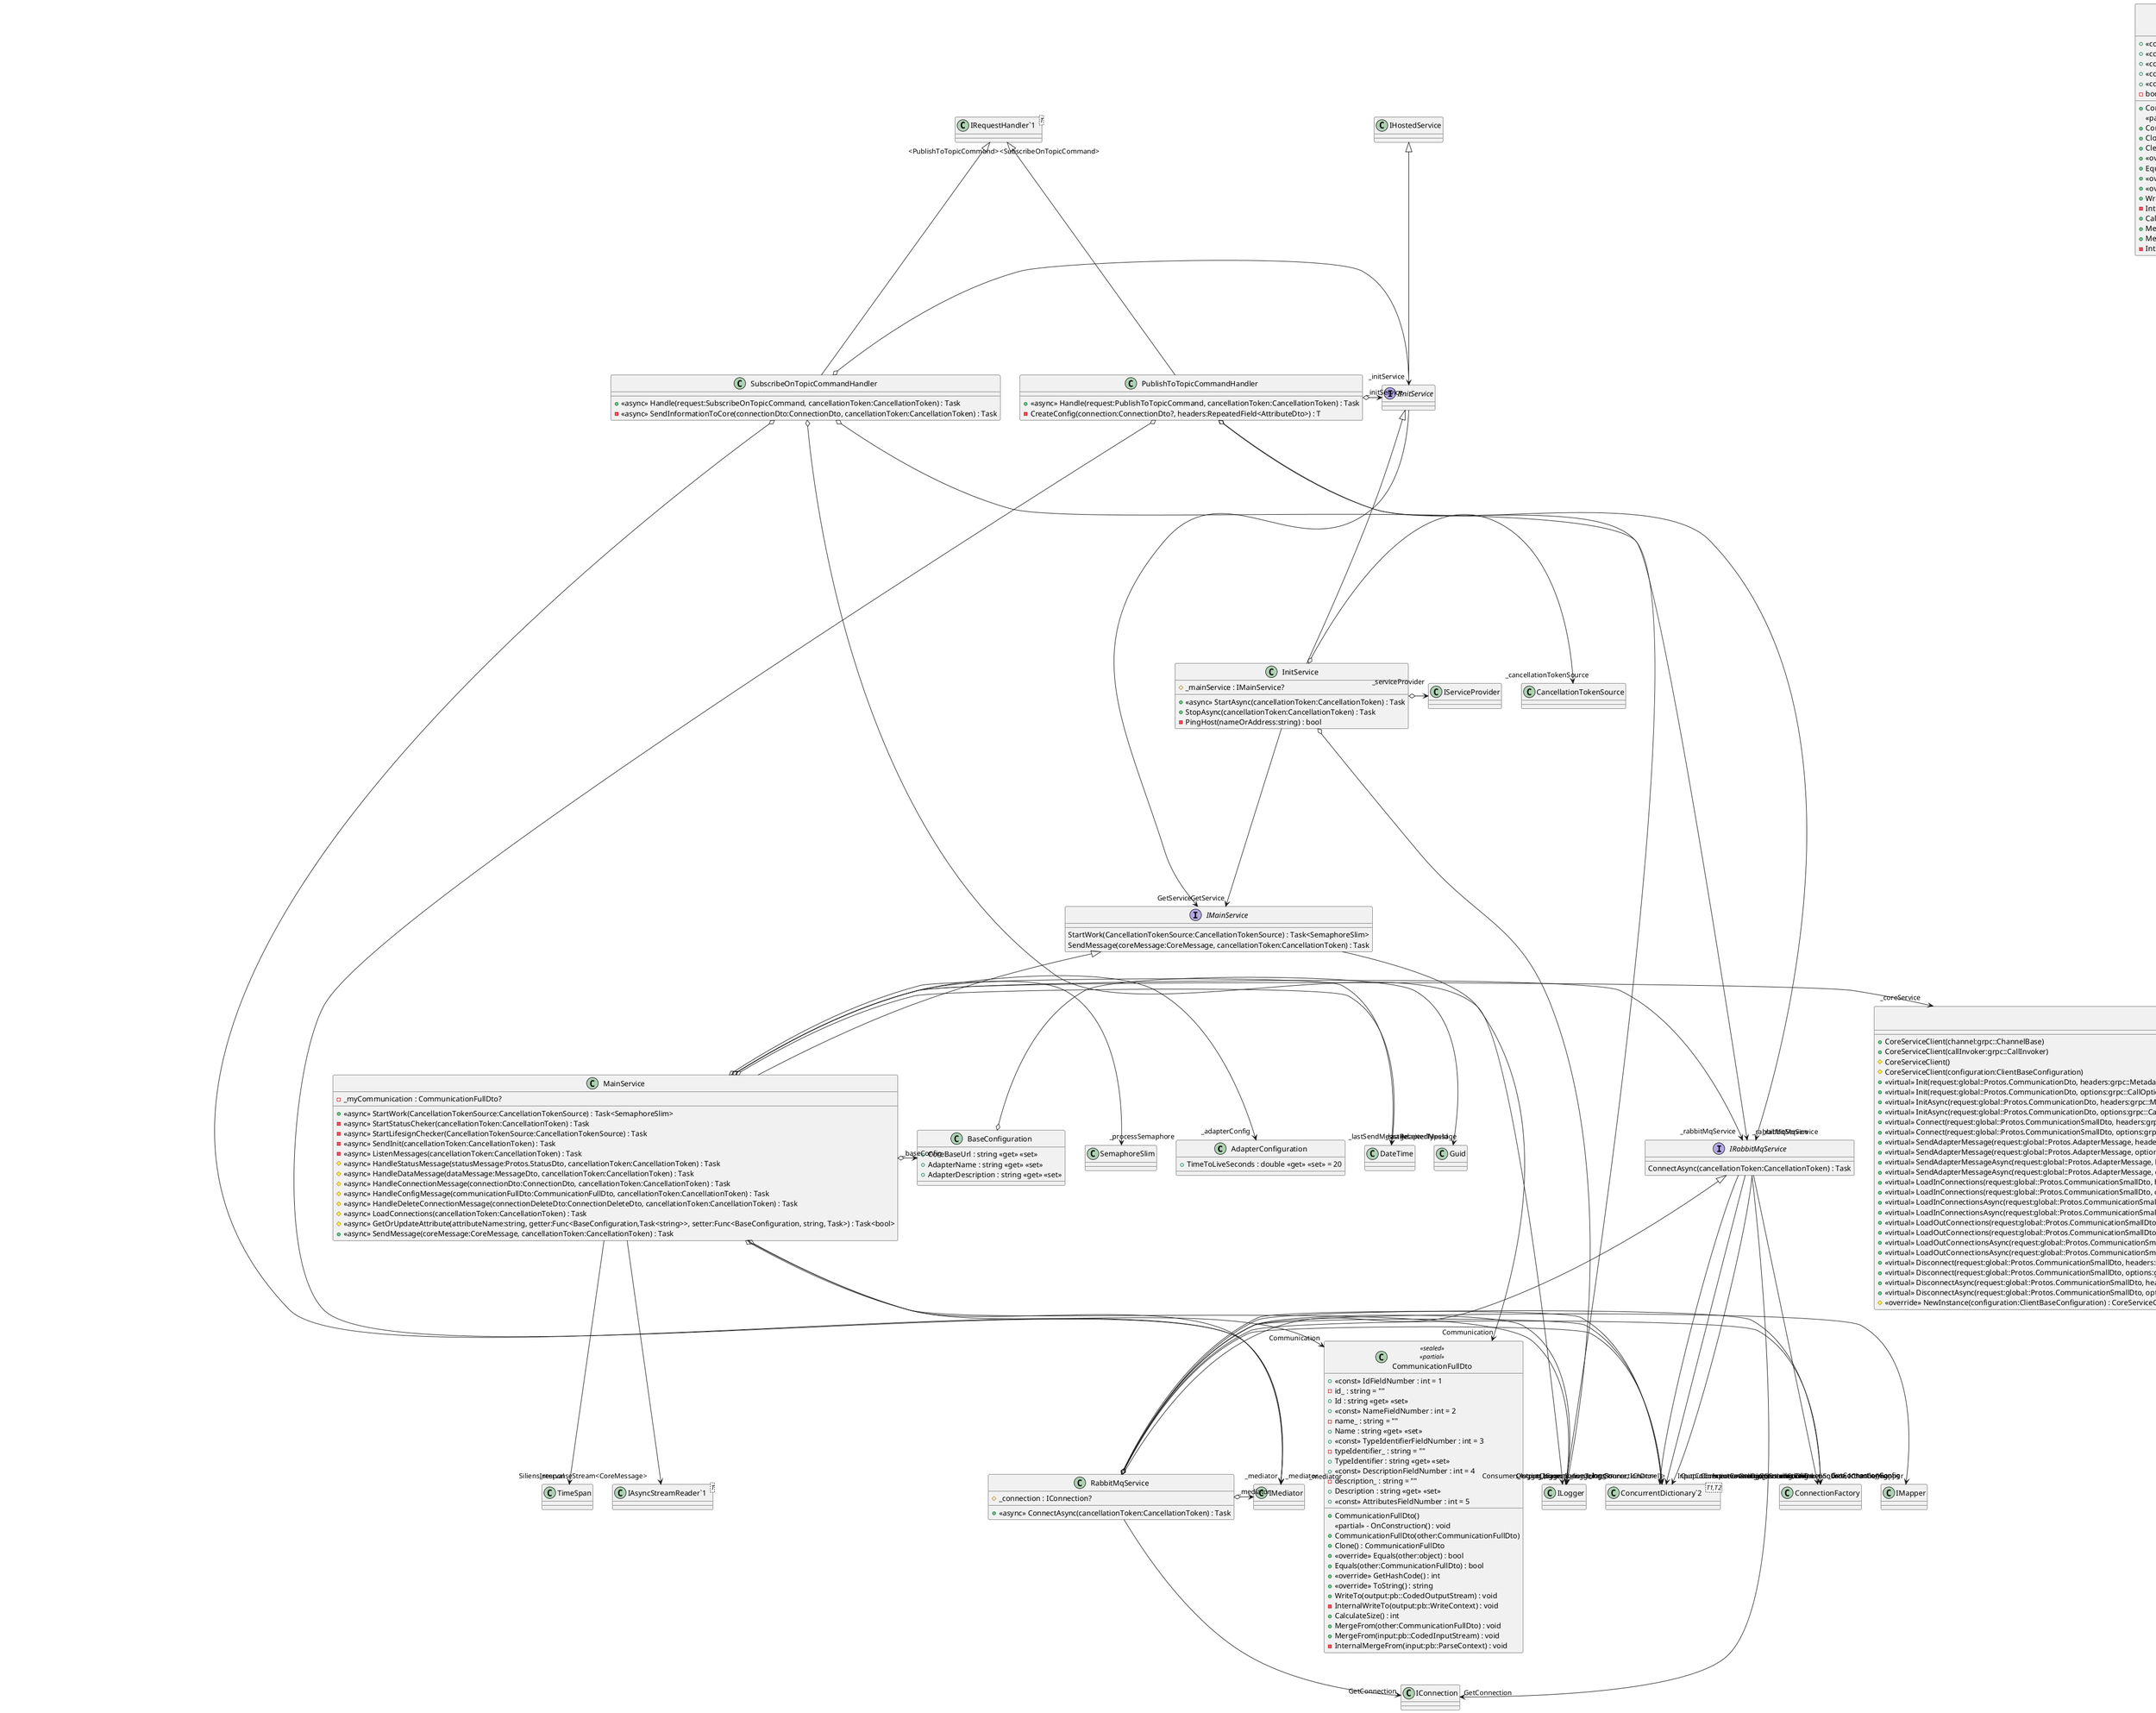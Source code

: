 @startuml
class AdapterConfiguration {
    + TimeToLiveSeconds : double <<get>> <<set>> = 20
}
class BaseConfiguration {
    + CoreBaseUrl : string <<get>> <<set>>
    + AdapterName : string <<get>> <<set>>
    + AdapterDescription : string <<get>> <<set>>
}
BaseConfiguration o-> "AdapterTypeId" Guid
class ExchangeConfig {
    + NeedDeclare : bool <<get>> <<set>> = false
    + Type : string <<get>> <<set>>
    + Durable : bool <<get>> <<set>>
    + Exclusive : bool <<get>> <<set>>
    + AutoDelete : bool <<get>> <<set>>
    + Passive : bool <<get>> <<set>> = false
    + NoWait : bool <<get>> <<set>> = false
}
class PublishConfiguration {
    + UseExchenge : bool = false
    + Mandatory : bool <<get>> <<set>> = false
}
class QueueConfiguration {
    + NeedDeclare : bool <<get>> <<set>> = true
    + Durable : bool <<get>> <<set>>
    + Exclusive : bool <<get>> <<set>>
    + AutoDelete : bool <<get>> <<set>>
    + Passive : bool <<get>> <<set>> = false
    + NoWait : bool <<get>> <<set>> = false
}
class ConvertationExtention <<static>> {
    + {static} GetModelFromAttributes(attributes:RepeatedField<AttributeDto>) : T
    + {static} SetValueFromAttributes(model:T, attributes:RepeatedField<AttributeDto>) : int
    + {static} GetAttributesFromModel(model:T, existing:RepeatedField<AttributeDto>) : int
    + {static} AddOrUpdateAttribute(attributes:RepeatedField<AttributeDto>, name:string, value:string) : int
}
class DiExtention <<static>> {
    + {static} AddServices(services:IServiceCollection) : IServiceCollection
    + {static} AddSingletons(services:IServiceCollection) : IServiceCollection
    + {static} AddScopeds(services:IServiceCollection) : IServiceCollection
    + {static} AddGrpc(services:IServiceCollection) : IServiceCollection
    + {static} AddLogger(builder:WebApplicationBuilder) : void
}
interface IInitService {
}
IHostedService <|-- IInitService
IInitService --> "GetService" IMainService
interface IMainService {
    StartWork(CancellationTokenSource:CancellationTokenSource) : Task<SemaphoreSlim>
    SendMessage(coreMessage:CoreMessage, cancellationToken:CancellationToken) : Task
}
IMainService --> "Communication" CommunicationFullDto
interface IRabbitMqService {
    ConnectAsync(cancellationToken:CancellationToken) : Task
}
class "ConcurrentDictionary`2"<T1,T2> {
}
IRabbitMqService --> "GetConnection" IConnection
IRabbitMqService --> "GetConnectionConfig" ConnectionFactory
IRabbitMqService --> "InputConnections<string,ConnectionDto>" "ConcurrentDictionary`2"
IRabbitMqService --> "Consumers<string,(CancellationTokenSource, IChannel)>" "ConcurrentDictionary`2"
IRabbitMqService --> "OutputConnections<string,ConnectionDto>" "ConcurrentDictionary`2"
class InitService {
    # _mainService : IMainService?
    + <<async>> StartAsync(cancellationToken:CancellationToken) : Task
    + StopAsync(cancellationToken:CancellationToken) : Task
    - PingHost(nameOrAddress:string) : bool
}
class "ILogger`1"<T> {
}
IInitService <|-- InitService
InitService o-> "_logger" ILogger
InitService o-> "_serviceProvider" IServiceProvider
InitService o-> "_cancellationTokenSource" CancellationTokenSource
InitService --> "GetService" IMainService
class MainService {
    - _myCommunication : CommunicationFullDto?
    + <<async>> StartWork(CancellationTokenSource:CancellationTokenSource) : Task<SemaphoreSlim>
    - <<async>> StartStatusCheker(cancellationToken:CancellationToken) : Task
    - <<async>> StartLifesignChecker(CancellationTokenSource:CancellationTokenSource) : Task
    - <<async>> SendInit(cancellationToken:CancellationToken) : Task
    - <<async>> ListenMessages(cancellationToken:CancellationToken) : Task
    # <<async>> HandleStatusMessage(statusMessage:Protos.StatusDto, cancellationToken:CancellationToken) : Task
    # <<async>> HandleDataMessage(dataMessage:MessageDto, cancellationToken:CancellationToken) : Task
    # <<async>> HandleConnectionMessage(connectionDto:ConnectionDto, cancellationToken:CancellationToken) : Task
    # <<async>> HandleConfigMessage(communicationFullDto:CommunicationFullDto, cancellationToken:CancellationToken) : Task
    # <<async>> HandleDeleteConnectionMessage(connectionDeleteDto:ConnectionDeleteDto, cancellationToken:CancellationToken) : Task
    # <<async>> LoadConnections(cancellationToken:CancellationToken) : Task
    # <<async>> GetOrUpdateAttribute(attributeName:string, getter:Func<BaseConfiguration,Task<string>>, setter:Func<BaseConfiguration, string, Task>) : Task<bool>
    + <<async>> SendMessage(coreMessage:CoreMessage, cancellationToken:CancellationToken) : Task
}
class "ILogger`1"<T> {
}
class "IOptions`1"<T> {
}
class "IAsyncStreamReader`1"<T> {
}
IMainService <|-- MainService
MainService o-> "_logger" ILogger
MainService o-> "_mediator" IMediator
MainService o-> "_coreService" CoreServiceClient
MainService o-> "_rabbitMqService" IRabbitMqService
MainService o-> "_baseConfig" BaseConfiguration
MainService o-> "_adapterConfig" AdapterConfiguration
MainService --> "_responseStream<CoreMessage>" "IAsyncStreamReader`1"
MainService o-> "_processSemaphore" SemaphoreSlim
MainService o-> "_lastSendMessage" DateTime
MainService o-> "_lastReceivedMessage" DateTime
MainService --> "Communication" CommunicationFullDto
MainService --> "SiliensInterval" TimeSpan
class RabbitMqService {
    # _connection : IConnection?
    + <<async>> ConnectAsync(cancellationToken:CancellationToken) : Task
}
class "ILogger`1"<T> {
}
class "ConcurrentDictionary`2"<T1,T2> {
}
IRabbitMqService <|-- RabbitMqService
RabbitMqService o-> "_logger" ILogger
RabbitMqService o-> "_mediator" IMediator
RabbitMqService o-> "_mapper" IMapper
RabbitMqService o-> "_connectionConfig" ConnectionFactory
RabbitMqService --> "GetConnection" IConnection
RabbitMqService --> "GetConnectionConfig" ConnectionFactory
RabbitMqService o-> "InputConnections<string,ConnectionDto>" "ConcurrentDictionary`2"
RabbitMqService o-> "Consumers<string,(CancellationTokenSource, IChannel)>" "ConcurrentDictionary`2"
RabbitMqService o-> "OutputConnections<string,ConnectionDto>" "ConcurrentDictionary`2"
class PublishToTopicCommand {
}
IRequest <|-- PublishToTopicCommand
PublishToTopicCommand --> "Message" MessageDto
class SubscribeOnTopicCommand {
}
IRequest <|-- SubscribeOnTopicCommand
SubscribeOnTopicCommand --> "Connection" ConnectionDto
class PublishToTopicCommandHandler {
    + <<async>> Handle(request:PublishToTopicCommand, cancellationToken:CancellationToken) : Task
    - CreateConfig(connection:ConnectionDto?, headers:RepeatedField<AttributeDto>) : T
}
class "ILogger`1"<T> {
}
class "IRequestHandler`1"<T> {
}
"IRequestHandler`1" "<PublishToTopicCommand>" <|-- PublishToTopicCommandHandler
PublishToTopicCommandHandler o-> "_logger" ILogger
PublishToTopicCommandHandler o-> "_mediator" IMediator
PublishToTopicCommandHandler o-> "_rabbitMqService" IRabbitMqService
PublishToTopicCommandHandler o-> "_initService" IInitService
class SubscribeOnTopicCommandHandler {
    + <<async>> Handle(request:SubscribeOnTopicCommand, cancellationToken:CancellationToken) : Task
    - <<async>> SendInformationToCore(connectionDto:ConnectionDto, cancellationToken:CancellationToken) : Task
}
class "ILogger`1"<T> {
}
class "IRequestHandler`1"<T> {
}
"IRequestHandler`1" "<SubscribeOnTopicCommand>" <|-- SubscribeOnTopicCommandHandler
SubscribeOnTopicCommandHandler o-> "_logger" ILogger
SubscribeOnTopicCommandHandler o-> "_mediator" IMediator
SubscribeOnTopicCommandHandler o-> "_rabbitMqService" IRabbitMqService
SubscribeOnTopicCommandHandler o-> "_initService" IInitService
class CoreServiceReflection <<static>> <<partial>> {
    {static} - CoreServiceReflection()
}
class CoreMessage <<sealed>> <<partial>> {
    + CoreMessage()
    <<partial>> - OnConstruction() : void
    + CoreMessage(other:CoreMessage)
    + Clone() : CoreMessage
    + <<const>> StatusDtoFieldNumber : int = 1
    + <<const>> ConfigFieldNumber : int = 2
    + <<const>> ConnectionFieldNumber : int = 3
    + <<const>> MessageFieldNumber : int = 4
    + <<const>> DeletedConnectionFieldNumber : int = 5
    - body_ : object
    + ClearBody() : void
    + <<override>> Equals(other:object) : bool
    + Equals(other:CoreMessage) : bool
    + <<override>> GetHashCode() : int
    + <<override>> ToString() : string
    + WriteTo(output:pb::CodedOutputStream) : void
    - InternalWriteTo(output:pb::WriteContext) : void
    + CalculateSize() : int
    + MergeFrom(other:CoreMessage) : void
    + MergeFrom(input:pb::CodedInputStream) : void
    - InternalMergeFrom(input:pb::ParseContext) : void
}
class AdapterMessage <<sealed>> <<partial>> {
    + AdapterMessage()
    <<partial>> - OnConstruction() : void
    + AdapterMessage(other:AdapterMessage)
    + Clone() : AdapterMessage
    + <<const>> AdapterIdFieldNumber : int = 1
    - adapterId_ : string = ""
    + AdapterId : string <<get>> <<set>>
    + <<const>> MessageFieldNumber : int = 2
    + <<override>> Equals(other:object) : bool
    + Equals(other:AdapterMessage) : bool
    + <<override>> GetHashCode() : int
    + <<override>> ToString() : string
    + WriteTo(output:pb::CodedOutputStream) : void
    - InternalWriteTo(output:pb::WriteContext) : void
    + CalculateSize() : int
    + MergeFrom(other:AdapterMessage) : void
    + MergeFrom(input:pb::CodedInputStream) : void
    - InternalMergeFrom(input:pb::ParseContext) : void
}
class ConnectionsList <<sealed>> <<partial>> {
    + ConnectionsList()
    <<partial>> - OnConstruction() : void
    + ConnectionsList(other:ConnectionsList)
    + Clone() : ConnectionsList
    + <<const>> ConnectionsFieldNumber : int = 1
    + <<override>> Equals(other:object) : bool
    + Equals(other:ConnectionsList) : bool
    + <<override>> GetHashCode() : int
    + <<override>> ToString() : string
    + WriteTo(output:pb::CodedOutputStream) : void
    - InternalWriteTo(output:pb::WriteContext) : void
    + CalculateSize() : int
    + MergeFrom(other:ConnectionsList) : void
    + MergeFrom(input:pb::CodedInputStream) : void
    - InternalMergeFrom(input:pb::ParseContext) : void
}
class StatusDto <<sealed>> <<partial>> {
    + StatusDto()
    <<partial>> - OnConstruction() : void
    + StatusDto(other:StatusDto)
    + Clone() : StatusDto
    + <<const>> StatusFieldNumber : int = 1
    - status_ : bool
    + Status : bool <<get>> <<set>>
    + <<const>> DataFieldNumber : int = 2
    - data_ : string = ""
    + Data : string <<get>> <<set>>
    + <<override>> Equals(other:object) : bool
    + Equals(other:StatusDto) : bool
    + <<override>> GetHashCode() : int
    + <<override>> ToString() : string
    + WriteTo(output:pb::CodedOutputStream) : void
    - InternalWriteTo(output:pb::WriteContext) : void
    + CalculateSize() : int
    + MergeFrom(other:StatusDto) : void
    + MergeFrom(input:pb::CodedInputStream) : void
    - InternalMergeFrom(input:pb::ParseContext) : void
}
class AttributeDto <<sealed>> <<partial>> {
    + AttributeDto()
    <<partial>> - OnConstruction() : void
    + AttributeDto(other:AttributeDto)
    + Clone() : AttributeDto
    + <<const>> NameFieldNumber : int = 1
    - name_ : string = ""
    + Name : string <<get>> <<set>>
    + <<const>> ValueFieldNumber : int = 2
    - value_ : string = ""
    + Value : string <<get>> <<set>>
    + <<override>> Equals(other:object) : bool
    + Equals(other:AttributeDto) : bool
    + <<override>> GetHashCode() : int
    + <<override>> ToString() : string
    + WriteTo(output:pb::CodedOutputStream) : void
    - InternalWriteTo(output:pb::WriteContext) : void
    + CalculateSize() : int
    + MergeFrom(other:AttributeDto) : void
    + MergeFrom(input:pb::CodedInputStream) : void
    - InternalMergeFrom(input:pb::ParseContext) : void
}
class CommunicationDto <<sealed>> <<partial>> {
    + CommunicationDto()
    <<partial>> - OnConstruction() : void
    + CommunicationDto(other:CommunicationDto)
    + Clone() : CommunicationDto
    + <<const>> NameFieldNumber : int = 1
    - name_ : string = ""
    + Name : string <<get>> <<set>>
    + <<const>> TypeIdentifierFieldNumber : int = 2
    - typeIdentifier_ : string = ""
    + TypeIdentifier : string <<get>> <<set>>
    + <<const>> DescriptionFieldNumber : int = 3
    - description_ : string = ""
    + Description : string <<get>> <<set>>
    + <<override>> Equals(other:object) : bool
    + Equals(other:CommunicationDto) : bool
    + <<override>> GetHashCode() : int
    + <<override>> ToString() : string
    + WriteTo(output:pb::CodedOutputStream) : void
    - InternalWriteTo(output:pb::WriteContext) : void
    + CalculateSize() : int
    + MergeFrom(other:CommunicationDto) : void
    + MergeFrom(input:pb::CodedInputStream) : void
    - InternalMergeFrom(input:pb::ParseContext) : void
}
class CommunicationSmallDto <<sealed>> <<partial>> {
    + CommunicationSmallDto()
    <<partial>> - OnConstruction() : void
    + CommunicationSmallDto(other:CommunicationSmallDto)
    + Clone() : CommunicationSmallDto
    + <<const>> IdFieldNumber : int = 1
    - id_ : string = ""
    + Id : string <<get>> <<set>>
    + <<override>> Equals(other:object) : bool
    + Equals(other:CommunicationSmallDto) : bool
    + <<override>> GetHashCode() : int
    + <<override>> ToString() : string
    + WriteTo(output:pb::CodedOutputStream) : void
    - InternalWriteTo(output:pb::WriteContext) : void
    + CalculateSize() : int
    + MergeFrom(other:CommunicationSmallDto) : void
    + MergeFrom(input:pb::CodedInputStream) : void
    - InternalMergeFrom(input:pb::ParseContext) : void
}
class CommunicationFullDto <<sealed>> <<partial>> {
    + CommunicationFullDto()
    <<partial>> - OnConstruction() : void
    + CommunicationFullDto(other:CommunicationFullDto)
    + Clone() : CommunicationFullDto
    + <<const>> IdFieldNumber : int = 1
    - id_ : string = ""
    + Id : string <<get>> <<set>>
    + <<const>> NameFieldNumber : int = 2
    - name_ : string = ""
    + Name : string <<get>> <<set>>
    + <<const>> TypeIdentifierFieldNumber : int = 3
    - typeIdentifier_ : string = ""
    + TypeIdentifier : string <<get>> <<set>>
    + <<const>> DescriptionFieldNumber : int = 4
    - description_ : string = ""
    + Description : string <<get>> <<set>>
    + <<const>> AttributesFieldNumber : int = 5
    + <<override>> Equals(other:object) : bool
    + Equals(other:CommunicationFullDto) : bool
    + <<override>> GetHashCode() : int
    + <<override>> ToString() : string
    + WriteTo(output:pb::CodedOutputStream) : void
    - InternalWriteTo(output:pb::WriteContext) : void
    + CalculateSize() : int
    + MergeFrom(other:CommunicationFullDto) : void
    + MergeFrom(input:pb::CodedInputStream) : void
    - InternalMergeFrom(input:pb::ParseContext) : void
}
class ConnectionDto <<sealed>> <<partial>> {
    + ConnectionDto()
    <<partial>> - OnConstruction() : void
    + ConnectionDto(other:ConnectionDto)
    + Clone() : ConnectionDto
    + <<const>> IdFieldNumber : int = 1
    - id_ : string = ""
    + Id : string <<get>> <<set>>
    + <<const>> NameFieldNumber : int = 2
    - name_ : string = ""
    + Name : string <<get>> <<set>>
    + <<const>> PathFieldNumber : int = 3
    - path_ : string = ""
    + Path : string <<get>> <<set>>
    + <<const>> IsInputFieldNumber : int = 4
    - isInput_ : bool
    + IsInput : bool <<get>> <<set>>
    + <<const>> AttributesFieldNumber : int = 5
    + <<override>> Equals(other:object) : bool
    + Equals(other:ConnectionDto) : bool
    + <<override>> GetHashCode() : int
    + <<override>> ToString() : string
    + WriteTo(output:pb::CodedOutputStream) : void
    - InternalWriteTo(output:pb::WriteContext) : void
    + CalculateSize() : int
    + MergeFrom(other:ConnectionDto) : void
    + MergeFrom(input:pb::CodedInputStream) : void
    - InternalMergeFrom(input:pb::ParseContext) : void
}
class ConnectionDeleteDto <<sealed>> <<partial>> {
    + ConnectionDeleteDto()
    <<partial>> - OnConstruction() : void
    + ConnectionDeleteDto(other:ConnectionDeleteDto)
    + Clone() : ConnectionDeleteDto
    + <<const>> IdFieldNumber : int = 1
    - id_ : string = ""
    + Id : string <<get>> <<set>>
    + <<const>> PathFieldNumber : int = 2
    - path_ : string = ""
    + Path : string <<get>> <<set>>
    + <<const>> IsInputFieldNumber : int = 3
    - isInput_ : bool
    + IsInput : bool <<get>> <<set>>
    + <<override>> Equals(other:object) : bool
    + Equals(other:ConnectionDeleteDto) : bool
    + <<override>> GetHashCode() : int
    + <<override>> ToString() : string
    + WriteTo(output:pb::CodedOutputStream) : void
    - InternalWriteTo(output:pb::WriteContext) : void
    + CalculateSize() : int
    + MergeFrom(other:ConnectionDeleteDto) : void
    + MergeFrom(input:pb::CodedInputStream) : void
    - InternalMergeFrom(input:pb::ParseContext) : void
}
class MessageDto <<sealed>> <<partial>> {
    + MessageDto()
    <<partial>> - OnConstruction() : void
    + MessageDto(other:MessageDto)
    + Clone() : MessageDto
    + <<const>> PathFieldNumber : int = 1
    - path_ : string = ""
    + Path : string <<get>> <<set>>
    + <<const>> DataFieldNumber : int = 2
    + <<const>> HeadersFieldNumber : int = 3
    + <<override>> Equals(other:object) : bool
    + Equals(other:MessageDto) : bool
    + <<override>> GetHashCode() : int
    + <<override>> ToString() : string
    + WriteTo(output:pb::CodedOutputStream) : void
    - InternalWriteTo(output:pb::WriteContext) : void
    + CalculateSize() : int
    + MergeFrom(other:MessageDto) : void
    + MergeFrom(input:pb::CodedInputStream) : void
    - InternalMergeFrom(input:pb::ParseContext) : void
}
class "IMessage`1"<T> {
}
enum BodyOneofCase {
    None= 0,
    StatusDto= 1,
    Config= 2,
    Connection= 3,
    Message= 4,
    DeletedConnection= 5,
}
CoreMessage o-> "bodyCase_" BodyOneofCase
CoreMessage --> "BodyCase" BodyOneofCase
CoreMessage +-- BodyOneofCase
class CoreService <<static>> <<partial>> {
    {static} <<readonly>> - __ServiceName : string = "Core.CoreService"
    {static} - __Helper_SerializeMessage(message:global::Google.Protobuf.IMessage, context:grpc::SerializationContext) : void
    {static} - __Helper_DeserializeMessage(context:grpc::DeserializationContext, parser:global::Google.Protobuf.MessageParser<T>) : T
    + {static} BindService(serviceImpl:CoreServiceBase) : grpc::ServerServiceDefinition
    + {static} BindService(serviceBinder:grpc::ServiceBinderBase, serviceImpl:CoreServiceBase) : void
}
class "__Helper_MessageCache`1"<T> <<static>> {
    + {static} <<readonly>> IsBufferMessage : bool
}
abstract class CoreServiceBase <<partial>> {
    + <<virtual>> Init(request:global::Protos.CommunicationDto, context:grpc::ServerCallContext) : global::System.Threading.Tasks.Task<global::Protos.CommunicationFullDto>
    + <<virtual>> Connect(request:global::Protos.CommunicationSmallDto, responseStream:grpc::IServerStreamWriter<global::Protos.CoreMessage>, context:grpc::ServerCallContext) : global::System.Threading.Tasks.Task
    + <<virtual>> SendAdapterMessage(request:global::Protos.AdapterMessage, context:grpc::ServerCallContext) : global::System.Threading.Tasks.Task<global::Protos.StatusDto>
    + <<virtual>> LoadInConnections(request:global::Protos.CommunicationSmallDto, context:grpc::ServerCallContext) : global::System.Threading.Tasks.Task<global::Protos.ConnectionsList>
    + <<virtual>> LoadOutConnections(request:global::Protos.CommunicationSmallDto, context:grpc::ServerCallContext) : global::System.Threading.Tasks.Task<global::Protos.ConnectionsList>
    + <<virtual>> Disconnect(request:global::Protos.CommunicationSmallDto, context:grpc::ServerCallContext) : global::System.Threading.Tasks.Task<global::Google.Protobuf.WellKnownTypes.Empty>
}
class CoreServiceClient <<partial>> {
    + CoreServiceClient(channel:grpc::ChannelBase)
    + CoreServiceClient(callInvoker:grpc::CallInvoker)
    # CoreServiceClient()
    # CoreServiceClient(configuration:ClientBaseConfiguration)
    + <<virtual>> Init(request:global::Protos.CommunicationDto, headers:grpc::Metadata, deadline:global::System.DateTime?, cancellationToken:global::System.Threading.CancellationToken) : global::Protos.CommunicationFullDto
    + <<virtual>> Init(request:global::Protos.CommunicationDto, options:grpc::CallOptions) : global::Protos.CommunicationFullDto
    + <<virtual>> InitAsync(request:global::Protos.CommunicationDto, headers:grpc::Metadata, deadline:global::System.DateTime?, cancellationToken:global::System.Threading.CancellationToken) : grpc::AsyncUnaryCall<global::Protos.CommunicationFullDto>
    + <<virtual>> InitAsync(request:global::Protos.CommunicationDto, options:grpc::CallOptions) : grpc::AsyncUnaryCall<global::Protos.CommunicationFullDto>
    + <<virtual>> Connect(request:global::Protos.CommunicationSmallDto, headers:grpc::Metadata, deadline:global::System.DateTime?, cancellationToken:global::System.Threading.CancellationToken) : grpc::AsyncServerStreamingCall<global::Protos.CoreMessage>
    + <<virtual>> Connect(request:global::Protos.CommunicationSmallDto, options:grpc::CallOptions) : grpc::AsyncServerStreamingCall<global::Protos.CoreMessage>
    + <<virtual>> SendAdapterMessage(request:global::Protos.AdapterMessage, headers:grpc::Metadata, deadline:global::System.DateTime?, cancellationToken:global::System.Threading.CancellationToken) : global::Protos.StatusDto
    + <<virtual>> SendAdapterMessage(request:global::Protos.AdapterMessage, options:grpc::CallOptions) : global::Protos.StatusDto
    + <<virtual>> SendAdapterMessageAsync(request:global::Protos.AdapterMessage, headers:grpc::Metadata, deadline:global::System.DateTime?, cancellationToken:global::System.Threading.CancellationToken) : grpc::AsyncUnaryCall<global::Protos.StatusDto>
    + <<virtual>> SendAdapterMessageAsync(request:global::Protos.AdapterMessage, options:grpc::CallOptions) : grpc::AsyncUnaryCall<global::Protos.StatusDto>
    + <<virtual>> LoadInConnections(request:global::Protos.CommunicationSmallDto, headers:grpc::Metadata, deadline:global::System.DateTime?, cancellationToken:global::System.Threading.CancellationToken) : global::Protos.ConnectionsList
    + <<virtual>> LoadInConnections(request:global::Protos.CommunicationSmallDto, options:grpc::CallOptions) : global::Protos.ConnectionsList
    + <<virtual>> LoadInConnectionsAsync(request:global::Protos.CommunicationSmallDto, headers:grpc::Metadata, deadline:global::System.DateTime?, cancellationToken:global::System.Threading.CancellationToken) : grpc::AsyncUnaryCall<global::Protos.ConnectionsList>
    + <<virtual>> LoadInConnectionsAsync(request:global::Protos.CommunicationSmallDto, options:grpc::CallOptions) : grpc::AsyncUnaryCall<global::Protos.ConnectionsList>
    + <<virtual>> LoadOutConnections(request:global::Protos.CommunicationSmallDto, headers:grpc::Metadata, deadline:global::System.DateTime?, cancellationToken:global::System.Threading.CancellationToken) : global::Protos.ConnectionsList
    + <<virtual>> LoadOutConnections(request:global::Protos.CommunicationSmallDto, options:grpc::CallOptions) : global::Protos.ConnectionsList
    + <<virtual>> LoadOutConnectionsAsync(request:global::Protos.CommunicationSmallDto, headers:grpc::Metadata, deadline:global::System.DateTime?, cancellationToken:global::System.Threading.CancellationToken) : grpc::AsyncUnaryCall<global::Protos.ConnectionsList>
    + <<virtual>> LoadOutConnectionsAsync(request:global::Protos.CommunicationSmallDto, options:grpc::CallOptions) : grpc::AsyncUnaryCall<global::Protos.ConnectionsList>
    + <<virtual>> Disconnect(request:global::Protos.CommunicationSmallDto, headers:grpc::Metadata, deadline:global::System.DateTime?, cancellationToken:global::System.Threading.CancellationToken) : global::Google.Protobuf.WellKnownTypes.Empty
    + <<virtual>> Disconnect(request:global::Protos.CommunicationSmallDto, options:grpc::CallOptions) : global::Google.Protobuf.WellKnownTypes.Empty
    + <<virtual>> DisconnectAsync(request:global::Protos.CommunicationSmallDto, headers:grpc::Metadata, deadline:global::System.DateTime?, cancellationToken:global::System.Threading.CancellationToken) : grpc::AsyncUnaryCall<global::Google.Protobuf.WellKnownTypes.Empty>
    + <<virtual>> DisconnectAsync(request:global::Protos.CommunicationSmallDto, options:grpc::CallOptions) : grpc::AsyncUnaryCall<global::Google.Protobuf.WellKnownTypes.Empty>
    # <<override>> NewInstance(configuration:ClientBaseConfiguration) : CoreServiceClient
}
class "ClientBase`1"<T> {
}
CoreService +-- "__Helper_MessageCache`1"
CoreService +-- CoreServiceBase
CoreService +-- CoreServiceClient
@enduml
